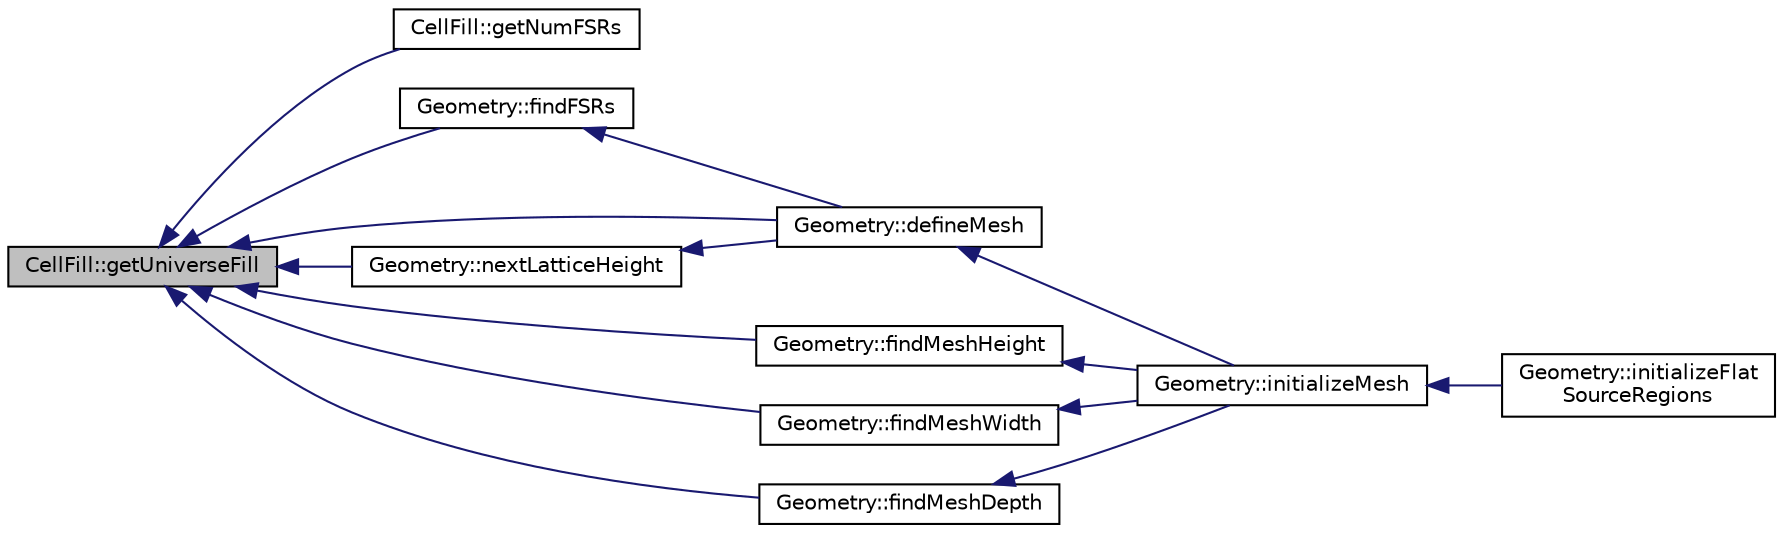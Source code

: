 digraph "CellFill::getUniverseFill"
{
  edge [fontname="Helvetica",fontsize="10",labelfontname="Helvetica",labelfontsize="10"];
  node [fontname="Helvetica",fontsize="10",shape=record];
  rankdir="LR";
  Node1 [label="CellFill::getUniverseFill",height=0.2,width=0.4,color="black", fillcolor="grey75", style="filled" fontcolor="black"];
  Node1 -> Node2 [dir="back",color="midnightblue",fontsize="10",style="solid",fontname="Helvetica"];
  Node2 [label="CellFill::getNumFSRs",height=0.2,width=0.4,color="black", fillcolor="white", style="filled",URL="$classCellFill.html#a42d8ee528341de4ec858731f0c35b649",tooltip="Return the number of flat source regions in this CellFill."];
  Node1 -> Node3 [dir="back",color="midnightblue",fontsize="10",style="solid",fontname="Helvetica"];
  Node3 [label="Geometry::findFSRs",height=0.2,width=0.4,color="black", fillcolor="white", style="filled",URL="$classGeometry.html#aa988bf6c4a3064afeb21c7c0f81eef58",tooltip="This is a recursive method which stores the IDs of all FSRs located in a Mesh cell object in a std::v..."];
  Node3 -> Node4 [dir="back",color="midnightblue",fontsize="10",style="solid",fontname="Helvetica"];
  Node4 [label="Geometry::defineMesh",height=0.2,width=0.4,color="black", fillcolor="white", style="filled",URL="$classGeometry.html#a953bddab7863827c6f93911647d3b7ab",tooltip="This is a recursive method which defines all the parameters of the the Mesh cell objects in a Mesh..."];
  Node4 -> Node5 [dir="back",color="midnightblue",fontsize="10",style="solid",fontname="Helvetica"];
  Node5 [label="Geometry::initializeMesh",height=0.2,width=0.4,color="black", fillcolor="white", style="filled",URL="$classGeometry.html#a46c73fdec60562eeadfb92146754f01d",tooltip="This is a recursive method which makes a mesh for solving the Course Mesh Finite Difference (CMFD) di..."];
  Node5 -> Node6 [dir="back",color="midnightblue",fontsize="10",style="solid",fontname="Helvetica"];
  Node6 [label="Geometry::initializeFlat\lSourceRegions",height=0.2,width=0.4,color="black", fillcolor="white", style="filled",URL="$classGeometry.html#ad951597b0a94c3f4c43db865ae30218d",tooltip="Compute the number of flat source regions in the Geometry and initialize arrays for FSR IDs and maps..."];
  Node1 -> Node4 [dir="back",color="midnightblue",fontsize="10",style="solid",fontname="Helvetica"];
  Node1 -> Node7 [dir="back",color="midnightblue",fontsize="10",style="solid",fontname="Helvetica"];
  Node7 [label="Geometry::nextLatticeHeight",height=0.2,width=0.4,color="black", fillcolor="white", style="filled",URL="$classGeometry.html#affea9525ab3495c60b0abfa66780322b",tooltip="This is a recursive method that finds the Mesh cell height of the next lowest LATTICE in a given Univ..."];
  Node7 -> Node4 [dir="back",color="midnightblue",fontsize="10",style="solid",fontname="Helvetica"];
  Node1 -> Node8 [dir="back",color="midnightblue",fontsize="10",style="solid",fontname="Helvetica"];
  Node8 [label="Geometry::findMeshHeight",height=0.2,width=0.4,color="black", fillcolor="white", style="filled",URL="$classGeometry.html#ad0038b2f7ce38dd852e85e5512f76eb0",tooltip="This is a recursive method that finds the Mesh cell height of the LATTICE at the CMFD Mesh level..."];
  Node8 -> Node5 [dir="back",color="midnightblue",fontsize="10",style="solid",fontname="Helvetica"];
  Node1 -> Node9 [dir="back",color="midnightblue",fontsize="10",style="solid",fontname="Helvetica"];
  Node9 [label="Geometry::findMeshWidth",height=0.2,width=0.4,color="black", fillcolor="white", style="filled",URL="$classGeometry.html#a9dc3627155dcebcfc358bc1882062b52",tooltip="This is a recursive method that finds the Mesh cell width of the LATTICE at the CMFD Mesh level..."];
  Node9 -> Node5 [dir="back",color="midnightblue",fontsize="10",style="solid",fontname="Helvetica"];
  Node1 -> Node10 [dir="back",color="midnightblue",fontsize="10",style="solid",fontname="Helvetica"];
  Node10 [label="Geometry::findMeshDepth",height=0.2,width=0.4,color="black", fillcolor="white", style="filled",URL="$classGeometry.html#ab3e05754e221bbf39a52f22d13d207f1",tooltip="This is a recursive method that finds the depth of the Geometry Mesh."];
  Node10 -> Node5 [dir="back",color="midnightblue",fontsize="10",style="solid",fontname="Helvetica"];
}
